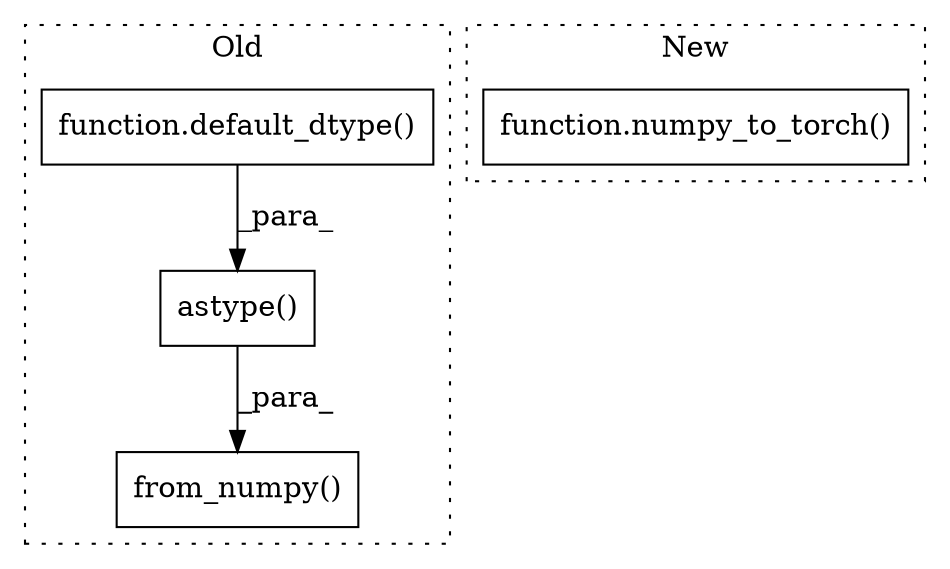 digraph G {
subgraph cluster0 {
1 [label="function.default_dtype()" a="75" s="3034" l="15" shape="box"];
3 [label="astype()" a="75" s="3025,3049" l="9,1" shape="box"];
4 [label="from_numpy()" a="75" s="3008,3050" l="17,1" shape="box"];
label = "Old";
style="dotted";
}
subgraph cluster1 {
2 [label="function.numpy_to_torch()" a="75" s="3009,3025" l="15,1" shape="box"];
label = "New";
style="dotted";
}
1 -> 3 [label="_para_"];
3 -> 4 [label="_para_"];
}